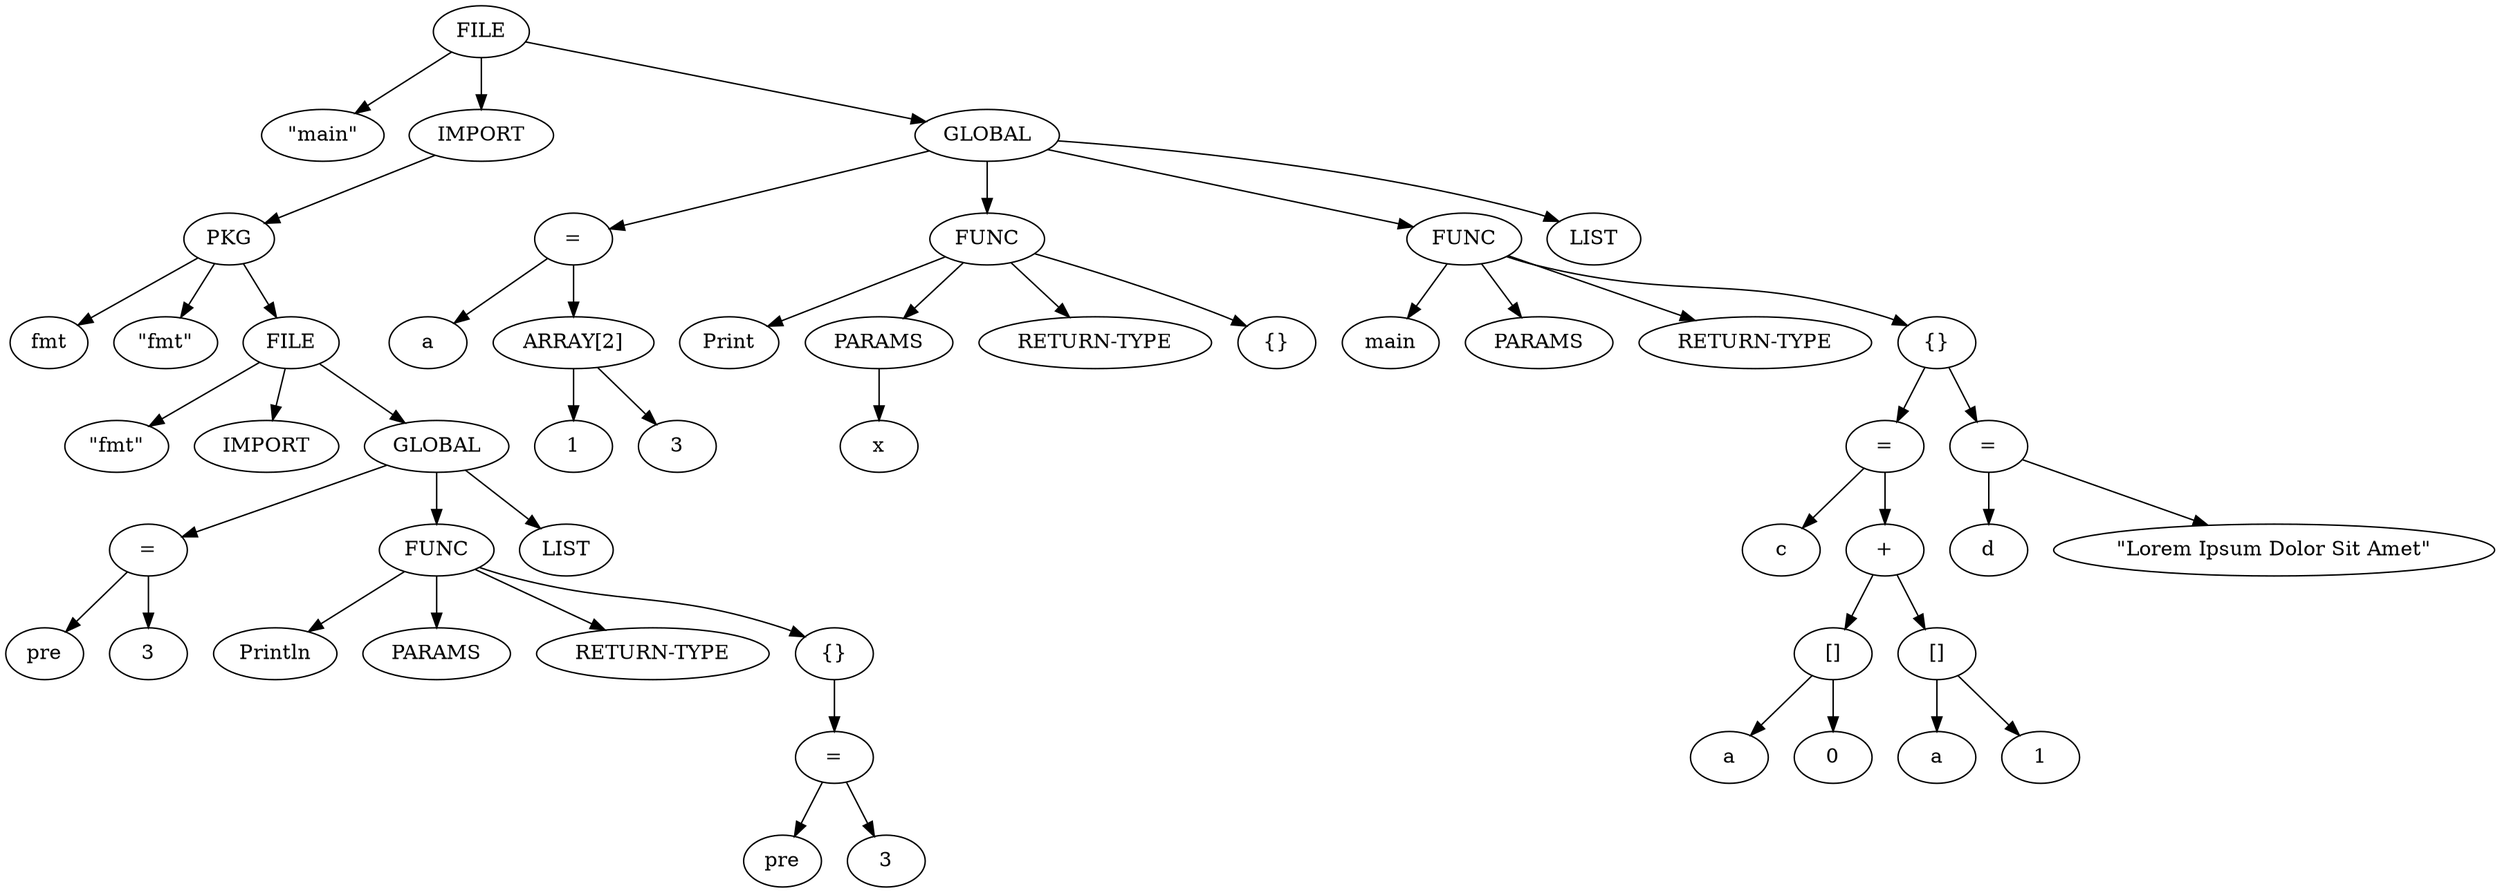 digraph G {
	0 -> 1;
	0 -> 2;
	2 -> 3;
	3 -> 4;
	3 -> 5;
	3 -> 6;
	6 -> 7;
	6 -> 8;
	6 -> 9;
	9 -> 10;
	10 -> 11;
	10 -> 12;
	9 -> 13;
	13 -> 14;
	13 -> 15;
	13 -> 16;
	13 -> 17;
	17 -> 18;
	18 -> 19;
	18 -> 20;
	9 -> 21;
	0 -> 22;
	22 -> 23;
	23 -> 24;
	23 -> 25;
	25 -> 26;
	25 -> 27;
	22 -> 28;
	28 -> 29;
	28 -> 30;
	30 -> 31;
	28 -> 32;
	28 -> 33;
	22 -> 34;
	34 -> 35;
	34 -> 36;
	34 -> 37;
	34 -> 38;
	38 -> 39;
	39 -> 40;
	39 -> 41;
	41 -> 42;
	42 -> 43;
	42 -> 44;
	41 -> 45;
	45 -> 46;
	45 -> 47;
	38 -> 48;
	48 -> 49;
	48 -> 50;
	22 -> 51;
	0 [label=FILE];	1 [label="\"main\""];	2 [label="IMPORT"];	3 [label="PKG"];	4 [label="fmt"];	5 [label="\"fmt\""];	6 [label="FILE"];	7 [label="\"fmt\""];	8 [label="IMPORT"];	9 [label="GLOBAL"];	10 [label="="];	11 [label="pre"];	12 [label="3"];	13 [label="FUNC"];	14 [label="Println"];	15 [label="PARAMS"];	16 [label="RETURN-TYPE"];	17 [label="{}"];	18 [label="="];	19 [label="pre"];	20 [label="3"];	21 [label="LIST"];	22 [label="GLOBAL"];	23 [label="="];	24 [label="a"];	25 [label="ARRAY[2]"];	26 [label="1"];	27 [label="3"];	28 [label="FUNC"];	29 [label="Print"];	30 [label="PARAMS"];	31 [label="x"];	32 [label="RETURN-TYPE"];	33 [label="{}"];	34 [label="FUNC"];	35 [label="main"];	36 [label="PARAMS"];	37 [label="RETURN-TYPE"];	38 [label="{}"];	39 [label="="];	40 [label="c"];	41 [label="+"];	42 [label="[]"];	43 [label="a"];	44 [label="0"];	45 [label="[]"];	46 [label="a"];	47 [label="1"];	48 [label="="];	49 [label="d"];	50 [label="\"Lorem Ipsum Dolor Sit Amet\""];	51 [label="LIST"];
}